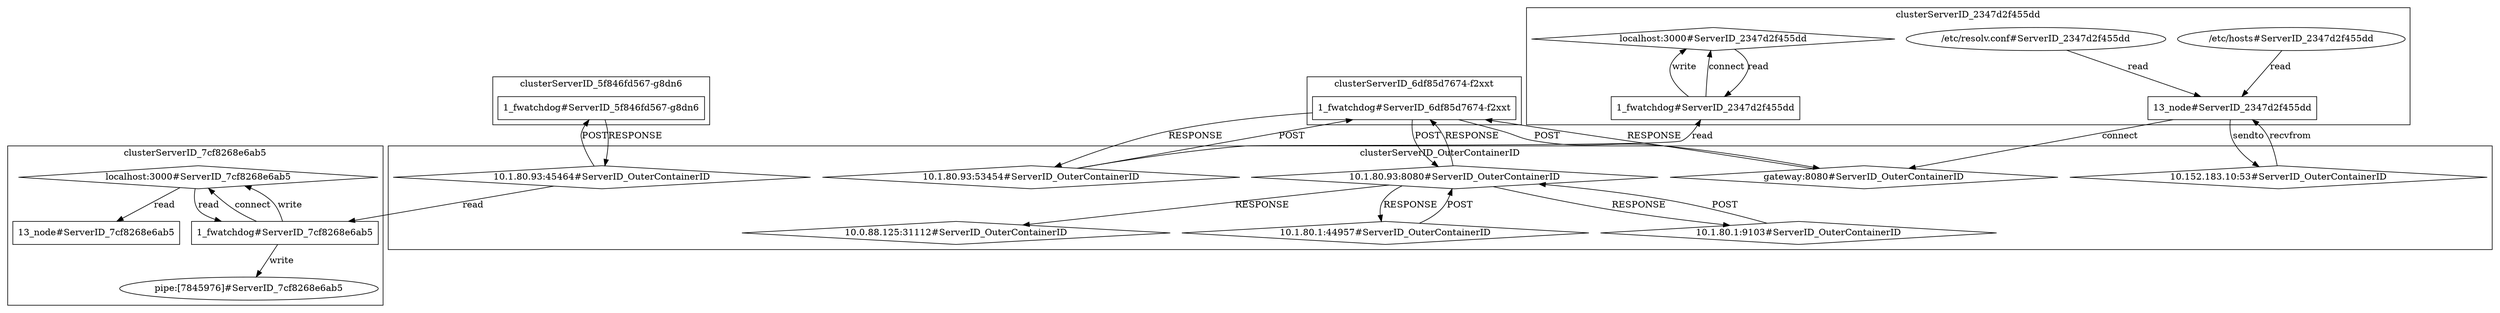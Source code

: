 digraph G {
	"10.1.80.93:45464#ServerID_OuterContainerID"->"1_fwatchdog#ServerID_5f846fd567-g8dn6"[ label="POST" ];
	"1_fwatchdog#ServerID_6df85d7674-f2xxt"->"10.1.80.93:53454#ServerID_OuterContainerID"[ label="RESPONSE" ];
	"10.1.80.93:53454#ServerID_OuterContainerID"->"1_fwatchdog#ServerID_6df85d7674-f2xxt"[ label="POST" ];
	"gateway:8080#ServerID_OuterContainerID"->"1_fwatchdog#ServerID_6df85d7674-f2xxt"[ label="RESPONSE" ];
	"1_fwatchdog#ServerID_6df85d7674-f2xxt"->"10.1.80.93:8080#ServerID_OuterContainerID"[ label="POST" ];
	"1_fwatchdog#ServerID_6df85d7674-f2xxt"->"gateway:8080#ServerID_OuterContainerID"[ label="POST" ];
	"10.1.80.93:8080#ServerID_OuterContainerID"->"1_fwatchdog#ServerID_6df85d7674-f2xxt"[ label="RESPONSE" ];
	"1_fwatchdog#ServerID_5f846fd567-g8dn6"->"10.1.80.93:45464#ServerID_OuterContainerID"[ label="RESPONSE" ];
	"localhost:3000#ServerID_2347d2f455dd"->"1_fwatchdog#ServerID_2347d2f455dd"[ label="read" ];
	"/etc/hosts#ServerID_2347d2f455dd"->"13_node#ServerID_2347d2f455dd"[ label="read" ];
	"1_fwatchdog#ServerID_2347d2f455dd"->"localhost:3000#ServerID_2347d2f455dd"[ label="write" ];
	"10.1.80.93:53454#ServerID_OuterContainerID"->"1_fwatchdog#ServerID_2347d2f455dd"[ label="read" ];
	"1_fwatchdog#ServerID_2347d2f455dd"->"localhost:3000#ServerID_2347d2f455dd"[ label="connect" ];
	"/etc/resolv.conf#ServerID_2347d2f455dd"->"13_node#ServerID_2347d2f455dd"[ label="read" ];
	"13_node#ServerID_2347d2f455dd"->"10.152.183.10:53#ServerID_OuterContainerID"[ label="sendto" ];
	"10.152.183.10:53#ServerID_OuterContainerID"->"13_node#ServerID_2347d2f455dd"[ label="recvfrom" ];
	"13_node#ServerID_2347d2f455dd"->"gateway:8080#ServerID_OuterContainerID"[ label="connect" ];
	"localhost:3000#ServerID_7cf8268e6ab5"->"13_node#ServerID_7cf8268e6ab5"[ label="read" ];
	"1_fwatchdog#ServerID_7cf8268e6ab5"->"localhost:3000#ServerID_7cf8268e6ab5"[ label="connect" ];
	"localhost:3000#ServerID_7cf8268e6ab5"->"1_fwatchdog#ServerID_7cf8268e6ab5"[ label="read" ];
	"10.1.80.93:45464#ServerID_OuterContainerID"->"1_fwatchdog#ServerID_7cf8268e6ab5"[ label="read" ];
	"1_fwatchdog#ServerID_7cf8268e6ab5"->"localhost:3000#ServerID_7cf8268e6ab5"[ label="write" ];
	"1_fwatchdog#ServerID_7cf8268e6ab5"->"pipe:[7845976]#ServerID_7cf8268e6ab5"[ label="write" ];
	"10.1.80.1:44957#ServerID_OuterContainerID"->"10.1.80.93:8080#ServerID_OuterContainerID"[ label="POST" ];
	"10.1.80.93:8080#ServerID_OuterContainerID"->"10.1.80.1:44957#ServerID_OuterContainerID"[ label="RESPONSE" ];
	"10.1.80.93:8080#ServerID_OuterContainerID"->"10.0.88.125:31112#ServerID_OuterContainerID"[ label="RESPONSE" ];
	"10.1.80.1:9103#ServerID_OuterContainerID"->"10.1.80.93:8080#ServerID_OuterContainerID"[ label="POST" ];
	"10.1.80.93:8080#ServerID_OuterContainerID"->"10.1.80.1:9103#ServerID_OuterContainerID"[ label="RESPONSE" ];
	subgraph "clusterServerID_2347d2f455dd" {
	label="clusterServerID_2347d2f455dd";
	"/etc/hosts#ServerID_2347d2f455dd" [ shape=ellipse ];
	"/etc/resolv.conf#ServerID_2347d2f455dd" [ shape=ellipse ];
	"13_node#ServerID_2347d2f455dd" [ shape=box ];
	"1_fwatchdog#ServerID_2347d2f455dd" [ shape=box ];
	"localhost:3000#ServerID_2347d2f455dd" [ shape=diamond ];

}
;
	subgraph "clusterServerID_5f846fd567-g8dn6" {
	label="clusterServerID_5f846fd567-g8dn6";
	"1_fwatchdog#ServerID_5f846fd567-g8dn6" [ shape=box ];

}
;
	subgraph "clusterServerID_6df85d7674-f2xxt" {
	label="clusterServerID_6df85d7674-f2xxt";
	"1_fwatchdog#ServerID_6df85d7674-f2xxt" [ shape=box ];

}
;
	subgraph "clusterServerID_7cf8268e6ab5" {
	label="clusterServerID_7cf8268e6ab5";
	"13_node#ServerID_7cf8268e6ab5" [ shape=box ];
	"1_fwatchdog#ServerID_7cf8268e6ab5" [ shape=box ];
	"localhost:3000#ServerID_7cf8268e6ab5" [ shape=diamond ];
	"pipe:[7845976]#ServerID_7cf8268e6ab5" [ shape=ellipse ];

}
;
	subgraph "clusterServerID_OuterContainerID" {
	label="clusterServerID_OuterContainerID";
	"10.0.88.125:31112#ServerID_OuterContainerID" [ shape=diamond ];
	"10.1.80.1:44957#ServerID_OuterContainerID" [ shape=diamond ];
	"10.1.80.1:9103#ServerID_OuterContainerID" [ shape=diamond ];
	"10.1.80.93:45464#ServerID_OuterContainerID" [ shape=diamond ];
	"10.1.80.93:53454#ServerID_OuterContainerID" [ shape=diamond ];
	"10.1.80.93:8080#ServerID_OuterContainerID" [ shape=diamond ];
	"10.152.183.10:53#ServerID_OuterContainerID" [ shape=diamond ];
	"gateway:8080#ServerID_OuterContainerID" [ shape=diamond ];

}
;

}
